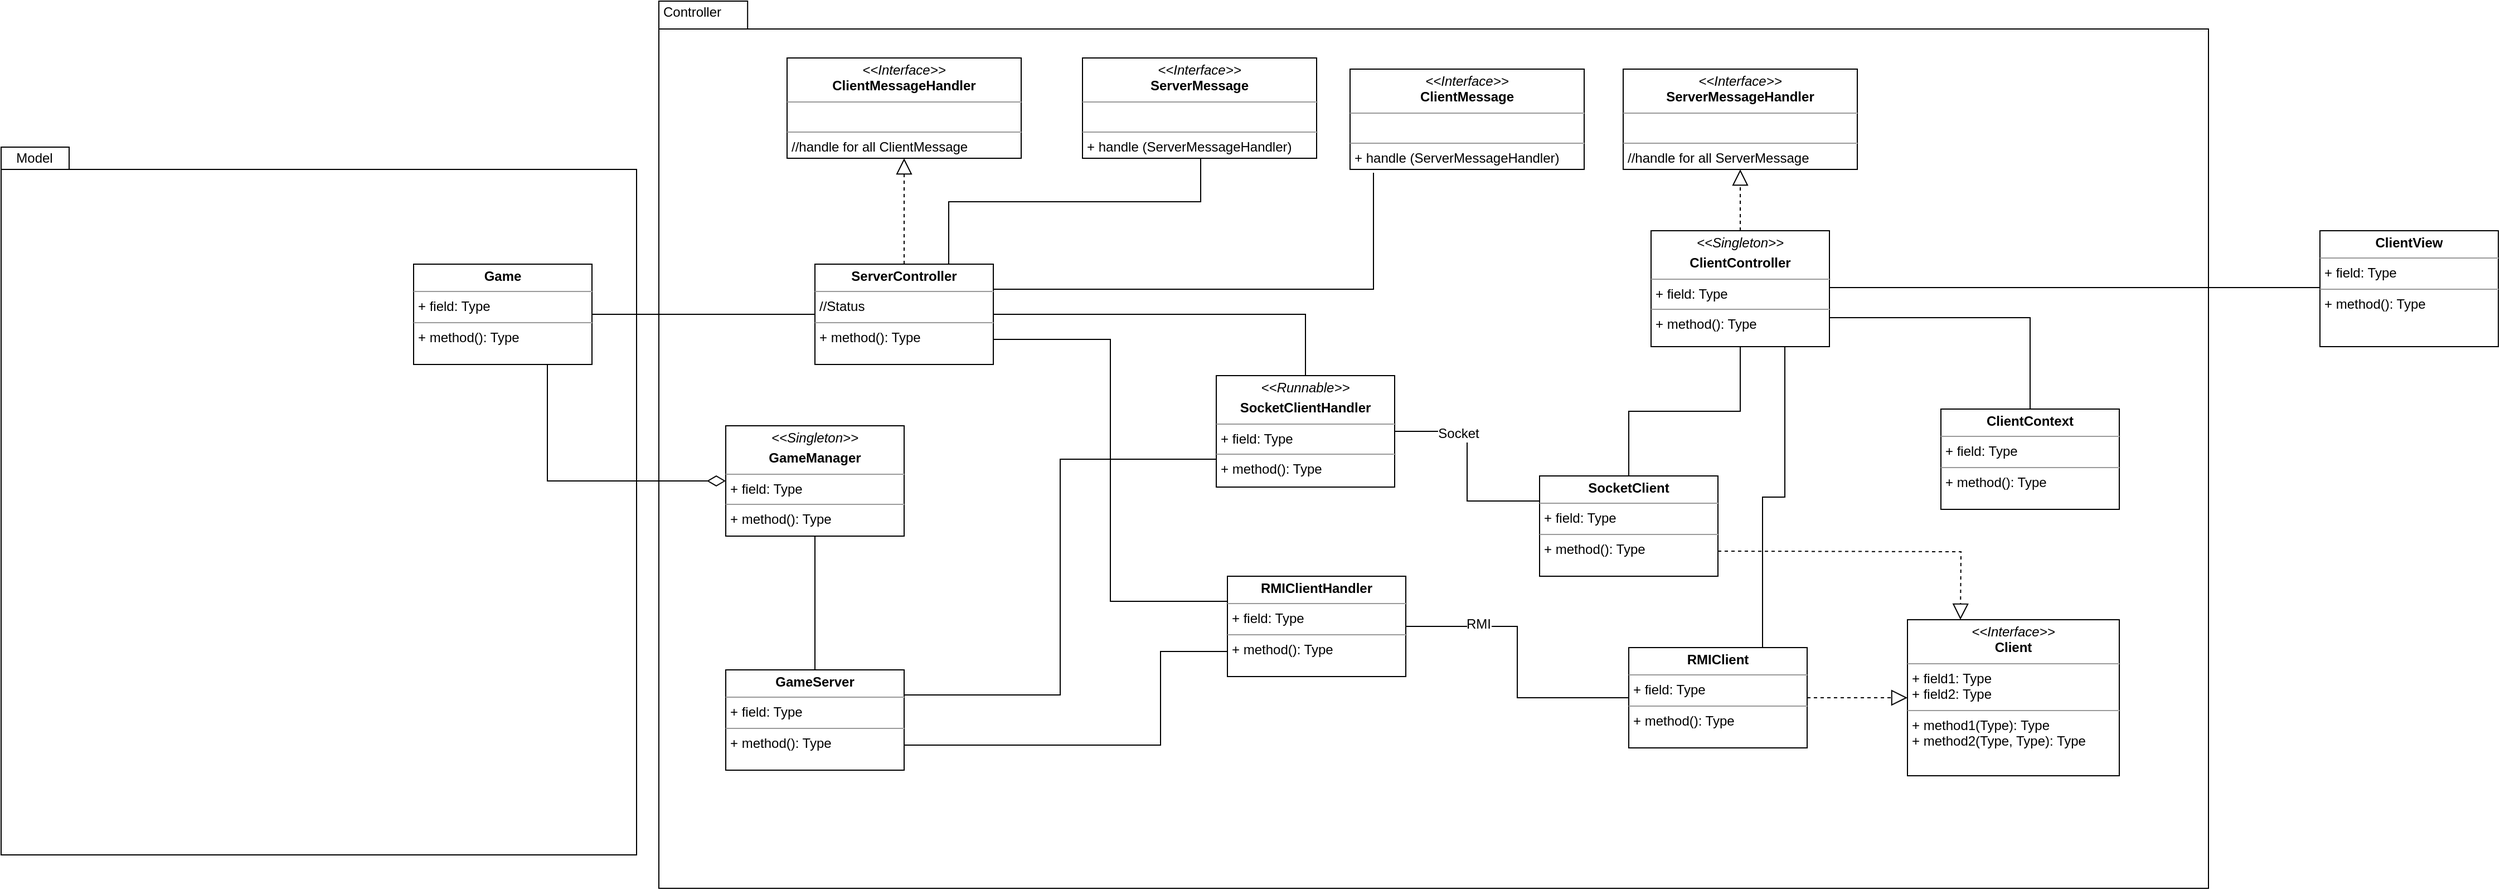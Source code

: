 <mxfile version="10.6.7" type="device"><diagram id="B-Fk8EZy92dVGZj2xUJW" name="Page-1"><mxGraphModel dx="1442" dy="1046" grid="1" gridSize="10" guides="1" tooltips="1" connect="1" arrows="1" fold="1" page="1" pageScale="1" pageWidth="1169" pageHeight="1654" math="0" shadow="0"><root><mxCell id="0"/><mxCell id="1" parent="0"/><mxCell id="_Hetym481YWSwNtasXoo-27" value="" style="shape=folder;fontStyle=1;spacingTop=10;tabWidth=61;tabHeight=20;tabPosition=left;html=1;" parent="1" vertex="1"><mxGeometry x="30" y="511" width="570" height="635" as="geometry"/></mxCell><mxCell id="_Hetym481YWSwNtasXoo-1" value="" style="shape=folder;fontStyle=1;spacingTop=10;tabWidth=62;tabHeight=25;tabPosition=left;html=1;" parent="1" vertex="1"><mxGeometry x="620" y="380" width="1390" height="796" as="geometry"/></mxCell><mxCell id="_Hetym481YWSwNtasXoo-7" value="&lt;p style=&quot;margin: 0px ; margin-top: 4px ; text-align: center&quot;&gt;&lt;b&gt;Game&lt;/b&gt;&lt;/p&gt;&lt;hr size=&quot;1&quot;&gt;&lt;p style=&quot;margin: 0px ; margin-left: 4px&quot;&gt;+ field: Type&lt;/p&gt;&lt;hr size=&quot;1&quot;&gt;&lt;p style=&quot;margin: 0px ; margin-left: 4px&quot;&gt;+ method(): Type&lt;/p&gt;" style="verticalAlign=top;align=left;overflow=fill;fontSize=12;fontFamily=Helvetica;html=1;" parent="1" vertex="1"><mxGeometry x="400" y="616" width="160" height="90" as="geometry"/></mxCell><mxCell id="_Hetym481YWSwNtasXoo-8" value="&lt;p style=&quot;margin: 0px ; margin-top: 4px ; text-align: center&quot;&gt;&lt;b&gt;ClientView&lt;/b&gt;&lt;/p&gt;&lt;hr size=&quot;1&quot;&gt;&lt;p style=&quot;margin: 0px ; margin-left: 4px&quot;&gt;+ field: Type&lt;/p&gt;&lt;hr size=&quot;1&quot;&gt;&lt;p style=&quot;margin: 0px ; margin-left: 4px&quot;&gt;+ method(): Type&lt;/p&gt;" style="verticalAlign=top;align=left;overflow=fill;fontSize=12;fontFamily=Helvetica;html=1;" parent="1" vertex="1"><mxGeometry x="2110" y="586" width="160" height="104" as="geometry"/></mxCell><mxCell id="_Hetym481YWSwNtasXoo-25" style="edgeStyle=orthogonalEdgeStyle;rounded=0;orthogonalLoop=1;jettySize=auto;html=1;exitX=1;exitY=0.5;exitDx=0;exitDy=0;entryX=0;entryY=0.5;entryDx=0;entryDy=0;endArrow=none;endFill=0;" parent="1" source="_Hetym481YWSwNtasXoo-9" target="_Hetym481YWSwNtasXoo-8" edge="1"><mxGeometry relative="1" as="geometry"><Array as="points"><mxPoint x="2070" y="637"/><mxPoint x="2070" y="637"/></Array></mxGeometry></mxCell><mxCell id="_Hetym481YWSwNtasXoo-33" style="edgeStyle=orthogonalEdgeStyle;rounded=0;orthogonalLoop=1;jettySize=auto;html=1;exitX=1;exitY=0.75;exitDx=0;exitDy=0;endArrow=none;endFill=0;" parent="1" source="_Hetym481YWSwNtasXoo-9" target="_Hetym481YWSwNtasXoo-32" edge="1"><mxGeometry relative="1" as="geometry"/></mxCell><mxCell id="_Hetym481YWSwNtasXoo-9" value="&lt;p style=&quot;margin: 0px ; margin-top: 4px ; text-align: center&quot;&gt;&lt;i&gt;&amp;lt;&amp;lt;Singleton&amp;gt;&amp;gt;&lt;/i&gt;&lt;/p&gt;&lt;p style=&quot;margin: 0px ; margin-top: 4px ; text-align: center&quot;&gt;&lt;b&gt;ClientController&lt;/b&gt;&lt;/p&gt;&lt;hr size=&quot;1&quot;&gt;&lt;p style=&quot;margin: 0px ; margin-left: 4px&quot;&gt;+ field: Type&lt;/p&gt;&lt;hr size=&quot;1&quot;&gt;&lt;p style=&quot;margin: 0px ; margin-left: 4px&quot;&gt;+ method(): Type&lt;/p&gt;" style="verticalAlign=top;align=left;overflow=fill;fontSize=12;fontFamily=Helvetica;html=1;" parent="1" vertex="1"><mxGeometry x="1510" y="586" width="160" height="104" as="geometry"/></mxCell><mxCell id="_Hetym481YWSwNtasXoo-24" style="edgeStyle=orthogonalEdgeStyle;rounded=0;orthogonalLoop=1;jettySize=auto;html=1;exitX=0.5;exitY=0;exitDx=0;exitDy=0;entryX=0.5;entryY=1;entryDx=0;entryDy=0;endArrow=none;endFill=0;" parent="1" source="_Hetym481YWSwNtasXoo-10" target="_Hetym481YWSwNtasXoo-9" edge="1"><mxGeometry relative="1" as="geometry"/></mxCell><mxCell id="_Hetym481YWSwNtasXoo-10" value="&lt;p style=&quot;margin: 0px ; margin-top: 4px ; text-align: center&quot;&gt;&lt;b&gt;SocketClient&lt;/b&gt;&lt;/p&gt;&lt;hr size=&quot;1&quot;&gt;&lt;p style=&quot;margin: 0px ; margin-left: 4px&quot;&gt;+ field: Type&lt;/p&gt;&lt;hr size=&quot;1&quot;&gt;&lt;p style=&quot;margin: 0px ; margin-left: 4px&quot;&gt;+ method(): Type&lt;/p&gt;" style="verticalAlign=top;align=left;overflow=fill;fontSize=12;fontFamily=Helvetica;html=1;" parent="1" vertex="1"><mxGeometry x="1410" y="806" width="160" height="90" as="geometry"/></mxCell><mxCell id="_Hetym481YWSwNtasXoo-26" style="edgeStyle=orthogonalEdgeStyle;rounded=0;orthogonalLoop=1;jettySize=auto;html=1;exitX=0;exitY=0.5;exitDx=0;exitDy=0;entryX=1;entryY=0.5;entryDx=0;entryDy=0;endArrow=none;endFill=0;startArrow=none;startFill=0;startSize=14;" parent="1" source="_Hetym481YWSwNtasXoo-11" target="_Hetym481YWSwNtasXoo-7" edge="1"><mxGeometry relative="1" as="geometry"/></mxCell><mxCell id="DITcMnPcCLA8It53f2bb-11" style="edgeStyle=orthogonalEdgeStyle;rounded=0;orthogonalLoop=1;jettySize=auto;html=1;exitX=1;exitY=0.25;exitDx=0;exitDy=0;entryX=0.1;entryY=1.033;entryDx=0;entryDy=0;entryPerimeter=0;endArrow=none;endFill=0;" parent="1" source="_Hetym481YWSwNtasXoo-11" target="DITcMnPcCLA8It53f2bb-3" edge="1"><mxGeometry relative="1" as="geometry"/></mxCell><mxCell id="_Hetym481YWSwNtasXoo-11" value="&lt;p style=&quot;margin: 0px ; margin-top: 4px ; text-align: center&quot;&gt;&lt;b&gt;ServerController&lt;/b&gt;&lt;/p&gt;&lt;hr size=&quot;1&quot;&gt;&lt;p style=&quot;margin: 0px ; margin-left: 4px&quot;&gt;//Status&lt;/p&gt;&lt;hr size=&quot;1&quot;&gt;&lt;p style=&quot;margin: 0px ; margin-left: 4px&quot;&gt;+ method(): Type&lt;/p&gt;" style="verticalAlign=top;align=left;overflow=fill;fontSize=12;fontFamily=Helvetica;html=1;" parent="1" vertex="1"><mxGeometry x="760" y="616" width="160" height="90" as="geometry"/></mxCell><mxCell id="_Hetym481YWSwNtasXoo-23" style="edgeStyle=orthogonalEdgeStyle;rounded=0;orthogonalLoop=1;jettySize=auto;html=1;exitX=1;exitY=0.5;exitDx=0;exitDy=0;entryX=0;entryY=0.5;entryDx=0;entryDy=0;endArrow=none;endFill=0;" parent="1" source="_Hetym481YWSwNtasXoo-12" target="i9JCn7BGPy8pryA2X0ug-10" edge="1"><mxGeometry relative="1" as="geometry"><mxPoint x="1490" y="1000" as="targetPoint"/></mxGeometry></mxCell><mxCell id="_Hetym481YWSwNtasXoo-35" value="RMI" style="text;html=1;resizable=0;points=[];align=center;verticalAlign=middle;labelBackgroundColor=#ffffff;" parent="_Hetym481YWSwNtasXoo-23" vertex="1" connectable="0"><mxGeometry x="-0.511" y="2" relative="1" as="geometry"><mxPoint as="offset"/></mxGeometry></mxCell><mxCell id="_Hetym481YWSwNtasXoo-30" style="edgeStyle=orthogonalEdgeStyle;rounded=0;orthogonalLoop=1;jettySize=auto;html=1;exitX=0;exitY=0.25;exitDx=0;exitDy=0;entryX=1;entryY=0.75;entryDx=0;entryDy=0;endArrow=none;endFill=0;" parent="1" source="_Hetym481YWSwNtasXoo-12" target="_Hetym481YWSwNtasXoo-11" edge="1"><mxGeometry relative="1" as="geometry"/></mxCell><mxCell id="_Hetym481YWSwNtasXoo-12" value="&lt;p style=&quot;margin: 0px ; margin-top: 4px ; text-align: center&quot;&gt;&lt;b&gt;RMIClientHandler&lt;/b&gt;&lt;/p&gt;&lt;hr size=&quot;1&quot;&gt;&lt;p style=&quot;margin: 0px ; margin-left: 4px&quot;&gt;+ field: Type&lt;/p&gt;&lt;hr size=&quot;1&quot;&gt;&lt;p style=&quot;margin: 0px ; margin-left: 4px&quot;&gt;+ method(): Type&lt;/p&gt;" style="verticalAlign=top;align=left;overflow=fill;fontSize=12;fontFamily=Helvetica;html=1;" parent="1" vertex="1"><mxGeometry x="1130" y="896" width="160" height="90" as="geometry"/></mxCell><mxCell id="_Hetym481YWSwNtasXoo-19" style="edgeStyle=orthogonalEdgeStyle;rounded=0;orthogonalLoop=1;jettySize=auto;html=1;exitX=0.5;exitY=0;exitDx=0;exitDy=0;entryX=1;entryY=0.5;entryDx=0;entryDy=0;endArrow=none;endFill=0;" parent="1" source="_Hetym481YWSwNtasXoo-13" target="_Hetym481YWSwNtasXoo-11" edge="1"><mxGeometry relative="1" as="geometry"/></mxCell><mxCell id="_Hetym481YWSwNtasXoo-22" style="edgeStyle=orthogonalEdgeStyle;rounded=0;orthogonalLoop=1;jettySize=auto;html=1;exitX=1;exitY=0.5;exitDx=0;exitDy=0;entryX=0;entryY=0.25;entryDx=0;entryDy=0;endArrow=none;endFill=0;" parent="1" source="_Hetym481YWSwNtasXoo-13" target="_Hetym481YWSwNtasXoo-10" edge="1"><mxGeometry relative="1" as="geometry"/></mxCell><mxCell id="_Hetym481YWSwNtasXoo-34" value="Socket" style="text;html=1;resizable=0;points=[];align=center;verticalAlign=middle;labelBackgroundColor=#ffffff;" parent="_Hetym481YWSwNtasXoo-22" vertex="1" connectable="0"><mxGeometry x="-0.414" y="-2" relative="1" as="geometry"><mxPoint as="offset"/></mxGeometry></mxCell><mxCell id="_Hetym481YWSwNtasXoo-13" value="&lt;p style=&quot;margin: 0px ; margin-top: 4px ; text-align: center&quot;&gt;&lt;i&gt;&amp;lt;&amp;lt;Runnable&amp;gt;&amp;gt;&lt;/i&gt;&lt;/p&gt;&lt;p style=&quot;margin: 0px ; margin-top: 4px ; text-align: center&quot;&gt;&lt;b&gt;SocketClientHandler&lt;/b&gt;&lt;/p&gt;&lt;hr size=&quot;1&quot;&gt;&lt;p style=&quot;margin: 0px ; margin-left: 4px&quot;&gt;+ field: Type&lt;/p&gt;&lt;hr size=&quot;1&quot;&gt;&lt;p style=&quot;margin: 0px ; margin-left: 4px&quot;&gt;+ method(): Type&lt;/p&gt;" style="verticalAlign=top;align=left;overflow=fill;fontSize=12;fontFamily=Helvetica;html=1;" parent="1" vertex="1"><mxGeometry x="1120" y="716" width="160" height="100" as="geometry"/></mxCell><mxCell id="_Hetym481YWSwNtasXoo-20" style="edgeStyle=orthogonalEdgeStyle;rounded=0;orthogonalLoop=1;jettySize=auto;html=1;exitX=1;exitY=0.25;exitDx=0;exitDy=0;entryX=0;entryY=0.75;entryDx=0;entryDy=0;endArrow=none;endFill=0;" parent="1" source="_Hetym481YWSwNtasXoo-14" target="_Hetym481YWSwNtasXoo-13" edge="1"><mxGeometry relative="1" as="geometry"/></mxCell><mxCell id="_Hetym481YWSwNtasXoo-21" style="edgeStyle=orthogonalEdgeStyle;rounded=0;orthogonalLoop=1;jettySize=auto;html=1;exitX=1;exitY=0.75;exitDx=0;exitDy=0;entryX=0;entryY=0.75;entryDx=0;entryDy=0;endArrow=none;endFill=0;" parent="1" source="_Hetym481YWSwNtasXoo-14" target="_Hetym481YWSwNtasXoo-12" edge="1"><mxGeometry relative="1" as="geometry"><Array as="points"><mxPoint x="1070" y="1048"/><mxPoint x="1070" y="964"/></Array></mxGeometry></mxCell><mxCell id="i9JCn7BGPy8pryA2X0ug-22" style="edgeStyle=orthogonalEdgeStyle;rounded=0;orthogonalLoop=1;jettySize=auto;html=1;exitX=0.5;exitY=0;exitDx=0;exitDy=0;entryX=0.5;entryY=1;entryDx=0;entryDy=0;endArrow=none;endFill=0;" parent="1" source="_Hetym481YWSwNtasXoo-14" target="i9JCn7BGPy8pryA2X0ug-19" edge="1"><mxGeometry relative="1" as="geometry"/></mxCell><mxCell id="_Hetym481YWSwNtasXoo-14" value="&lt;p style=&quot;margin: 0px ; margin-top: 4px ; text-align: center&quot;&gt;&lt;b&gt;GameServer&lt;/b&gt;&lt;/p&gt;&lt;hr size=&quot;1&quot;&gt;&lt;p style=&quot;margin: 0px ; margin-left: 4px&quot;&gt;+ field: Type&lt;/p&gt;&lt;hr size=&quot;1&quot;&gt;&lt;p style=&quot;margin: 0px ; margin-left: 4px&quot;&gt;+ method(): Type&lt;/p&gt;" style="verticalAlign=top;align=left;overflow=fill;fontSize=12;fontFamily=Helvetica;html=1;" parent="1" vertex="1"><mxGeometry x="680" y="980" width="160" height="90" as="geometry"/></mxCell><mxCell id="_Hetym481YWSwNtasXoo-28" value="Model" style="text;html=1;strokeColor=none;fillColor=none;align=center;verticalAlign=middle;whiteSpace=wrap;rounded=0;" parent="1" vertex="1"><mxGeometry x="40" y="511" width="40" height="20" as="geometry"/></mxCell><mxCell id="_Hetym481YWSwNtasXoo-29" value="Controller" style="text;html=1;strokeColor=none;fillColor=none;align=center;verticalAlign=middle;whiteSpace=wrap;rounded=0;" parent="1" vertex="1"><mxGeometry x="630" y="380" width="40" height="20" as="geometry"/></mxCell><mxCell id="_Hetym481YWSwNtasXoo-32" value="&lt;p style=&quot;margin: 0px ; margin-top: 4px ; text-align: center&quot;&gt;&lt;b&gt;ClientContext&lt;/b&gt;&lt;/p&gt;&lt;hr size=&quot;1&quot;&gt;&lt;p style=&quot;margin: 0px ; margin-left: 4px&quot;&gt;+ field: Type&lt;/p&gt;&lt;hr size=&quot;1&quot;&gt;&lt;p style=&quot;margin: 0px ; margin-left: 4px&quot;&gt;+ method(): Type&lt;/p&gt;" style="verticalAlign=top;align=left;overflow=fill;fontSize=12;fontFamily=Helvetica;html=1;" parent="1" vertex="1"><mxGeometry x="1770" y="746" width="160" height="90" as="geometry"/></mxCell><mxCell id="i9JCn7BGPy8pryA2X0ug-9" value="&lt;p style=&quot;margin: 0px ; margin-top: 4px ; text-align: center&quot;&gt;&lt;i&gt;&amp;lt;&amp;lt;Interface&amp;gt;&amp;gt;&lt;/i&gt;&lt;br&gt;&lt;b&gt;Client&lt;/b&gt;&lt;/p&gt;&lt;hr size=&quot;1&quot;&gt;&lt;p style=&quot;margin: 0px ; margin-left: 4px&quot;&gt;+ field1: Type&lt;br&gt;+ field2: Type&lt;/p&gt;&lt;hr size=&quot;1&quot;&gt;&lt;p style=&quot;margin: 0px ; margin-left: 4px&quot;&gt;+ method1(Type): Type&lt;br&gt;+ method2(Type, Type): Type&lt;/p&gt;" style="verticalAlign=top;align=left;overflow=fill;fontSize=12;fontFamily=Helvetica;html=1;" parent="1" vertex="1"><mxGeometry x="1740" y="935" width="190" height="140" as="geometry"/></mxCell><mxCell id="i9JCn7BGPy8pryA2X0ug-15" style="edgeStyle=orthogonalEdgeStyle;rounded=0;orthogonalLoop=1;jettySize=auto;html=1;exitX=0.75;exitY=0;exitDx=0;exitDy=0;entryX=0.75;entryY=1;entryDx=0;entryDy=0;endArrow=none;endFill=0;" parent="1" source="i9JCn7BGPy8pryA2X0ug-10" target="_Hetym481YWSwNtasXoo-9" edge="1"><mxGeometry relative="1" as="geometry"/></mxCell><mxCell id="i9JCn7BGPy8pryA2X0ug-10" value="&lt;p style=&quot;margin: 0px ; margin-top: 4px ; text-align: center&quot;&gt;&lt;b&gt;RMIClient&lt;/b&gt;&lt;/p&gt;&lt;hr size=&quot;1&quot;&gt;&lt;p style=&quot;margin: 0px ; margin-left: 4px&quot;&gt;+ field: Type&lt;/p&gt;&lt;hr size=&quot;1&quot;&gt;&lt;p style=&quot;margin: 0px ; margin-left: 4px&quot;&gt;+ method(): Type&lt;/p&gt;" style="verticalAlign=top;align=left;overflow=fill;fontSize=12;fontFamily=Helvetica;html=1;" parent="1" vertex="1"><mxGeometry x="1490" y="960" width="160" height="90" as="geometry"/></mxCell><mxCell id="i9JCn7BGPy8pryA2X0ug-12" value="" style="endArrow=block;dashed=1;endFill=0;endSize=12;html=1;exitX=1;exitY=0.5;exitDx=0;exitDy=0;entryX=0;entryY=0.5;entryDx=0;entryDy=0;" parent="1" source="i9JCn7BGPy8pryA2X0ug-10" target="i9JCn7BGPy8pryA2X0ug-9" edge="1"><mxGeometry width="160" relative="1" as="geometry"><mxPoint x="930" y="1170" as="sourcePoint"/><mxPoint x="1090" y="1170" as="targetPoint"/></mxGeometry></mxCell><mxCell id="i9JCn7BGPy8pryA2X0ug-13" value="" style="endArrow=block;dashed=1;endFill=0;endSize=12;html=1;exitX=1;exitY=0.75;exitDx=0;exitDy=0;entryX=0.25;entryY=0;entryDx=0;entryDy=0;rounded=0;" parent="1" source="_Hetym481YWSwNtasXoo-10" target="i9JCn7BGPy8pryA2X0ug-9" edge="1"><mxGeometry width="160" relative="1" as="geometry"><mxPoint x="930" y="1170" as="sourcePoint"/><mxPoint x="1090" y="1170" as="targetPoint"/><Array as="points"><mxPoint x="1788" y="874"/></Array></mxGeometry></mxCell><mxCell id="i9JCn7BGPy8pryA2X0ug-21" style="edgeStyle=orthogonalEdgeStyle;rounded=0;orthogonalLoop=1;jettySize=auto;html=1;exitX=0;exitY=0.5;exitDx=0;exitDy=0;entryX=0.75;entryY=1;entryDx=0;entryDy=0;startArrow=diamondThin;startFill=0;startSize=14;endArrow=none;endFill=0;" parent="1" source="i9JCn7BGPy8pryA2X0ug-19" target="_Hetym481YWSwNtasXoo-7" edge="1"><mxGeometry relative="1" as="geometry"/></mxCell><mxCell id="i9JCn7BGPy8pryA2X0ug-19" value="&lt;p style=&quot;margin: 0px ; margin-top: 4px ; text-align: center&quot;&gt;&lt;i&gt;&amp;lt;&amp;lt;Singleton&amp;gt;&amp;gt;&lt;/i&gt;&lt;/p&gt;&lt;p style=&quot;margin: 0px ; margin-top: 4px ; text-align: center&quot;&gt;&lt;b&gt;GameManager&lt;/b&gt;&lt;/p&gt;&lt;hr size=&quot;1&quot;&gt;&lt;p style=&quot;margin: 0px ; margin-left: 4px&quot;&gt;+ field: Type&lt;/p&gt;&lt;hr size=&quot;1&quot;&gt;&lt;p style=&quot;margin: 0px ; margin-left: 4px&quot;&gt;+ method(): Type&lt;/p&gt;" style="verticalAlign=top;align=left;overflow=fill;fontSize=12;fontFamily=Helvetica;html=1;" parent="1" vertex="1"><mxGeometry x="680" y="761" width="160" height="99" as="geometry"/></mxCell><mxCell id="DITcMnPcCLA8It53f2bb-2" value="&lt;p style=&quot;margin: 0px ; margin-top: 4px ; text-align: center&quot;&gt;&lt;i&gt;&amp;lt;&amp;lt;Interface&amp;gt;&amp;gt;&lt;/i&gt;&lt;br&gt;&lt;b&gt;ServerMessage&lt;/b&gt;&lt;/p&gt;&lt;hr size=&quot;1&quot;&gt;&lt;p style=&quot;margin: 0px ; margin-left: 4px&quot;&gt;&lt;br&gt;&lt;/p&gt;&lt;hr size=&quot;1&quot;&gt;&lt;p style=&quot;margin: 0px ; margin-left: 4px&quot;&gt;+ handle (ServerMessageHandler)&lt;/p&gt;" style="verticalAlign=top;align=left;overflow=fill;fontSize=12;fontFamily=Helvetica;html=1;" parent="1" vertex="1"><mxGeometry x="1000" y="431" width="210" height="90" as="geometry"/></mxCell><mxCell id="DITcMnPcCLA8It53f2bb-3" value="&lt;p style=&quot;margin: 0px ; margin-top: 4px ; text-align: center&quot;&gt;&lt;i&gt;&amp;lt;&amp;lt;Interface&amp;gt;&amp;gt;&lt;/i&gt;&lt;br&gt;&lt;b&gt;ClientMessage&lt;/b&gt;&lt;/p&gt;&lt;hr size=&quot;1&quot;&gt;&lt;p style=&quot;margin: 0px ; margin-left: 4px&quot;&gt;&lt;br&gt;&lt;/p&gt;&lt;hr size=&quot;1&quot;&gt;&lt;p style=&quot;margin: 0px ; margin-left: 4px&quot;&gt;+ handle (ServerMessageHandler)&lt;/p&gt;" style="verticalAlign=top;align=left;overflow=fill;fontSize=12;fontFamily=Helvetica;html=1;" parent="1" vertex="1"><mxGeometry x="1240" y="441" width="210" height="90" as="geometry"/></mxCell><mxCell id="DITcMnPcCLA8It53f2bb-8" value="" style="endArrow=none;html=1;edgeStyle=orthogonalEdgeStyle;exitX=0.5;exitY=1;exitDx=0;exitDy=0;entryX=0.75;entryY=0;entryDx=0;entryDy=0;rounded=0;" parent="1" source="DITcMnPcCLA8It53f2bb-2" target="_Hetym481YWSwNtasXoo-11" edge="1"><mxGeometry relative="1" as="geometry"><mxPoint x="950" y="560" as="sourcePoint"/><mxPoint x="1110" y="560" as="targetPoint"/><Array as="points"><mxPoint x="1106" y="560"/><mxPoint x="880" y="560"/></Array></mxGeometry></mxCell><mxCell id="DITcMnPcCLA8It53f2bb-9" value="" style="resizable=0;html=1;align=left;verticalAlign=bottom;labelBackgroundColor=#ffffff;fontSize=10;" parent="DITcMnPcCLA8It53f2bb-8" connectable="0" vertex="1"><mxGeometry x="-1" relative="1" as="geometry"/></mxCell><mxCell id="DITcMnPcCLA8It53f2bb-10" value="" style="resizable=0;html=1;align=right;verticalAlign=bottom;labelBackgroundColor=#ffffff;fontSize=10;" parent="DITcMnPcCLA8It53f2bb-8" connectable="0" vertex="1"><mxGeometry x="1" relative="1" as="geometry"/></mxCell><mxCell id="DITcMnPcCLA8It53f2bb-12" value="&lt;p style=&quot;margin: 0px ; margin-top: 4px ; text-align: center&quot;&gt;&lt;i&gt;&amp;lt;&amp;lt;Interface&amp;gt;&amp;gt;&lt;/i&gt;&lt;br&gt;&lt;b&gt;ClientMessageHandler&lt;/b&gt;&lt;/p&gt;&lt;hr size=&quot;1&quot;&gt;&lt;p style=&quot;margin: 0px ; margin-left: 4px&quot;&gt;&lt;br&gt;&lt;/p&gt;&lt;hr size=&quot;1&quot;&gt;&lt;p style=&quot;margin: 0px ; margin-left: 4px&quot;&gt;//handle for all ClientMessage&lt;/p&gt;" style="verticalAlign=top;align=left;overflow=fill;fontSize=12;fontFamily=Helvetica;html=1;" parent="1" vertex="1"><mxGeometry x="735" y="431" width="210" height="90" as="geometry"/></mxCell><mxCell id="DITcMnPcCLA8It53f2bb-14" value="" style="endArrow=block;dashed=1;endFill=0;endSize=12;html=1;entryX=0.5;entryY=1;entryDx=0;entryDy=0;exitX=0.5;exitY=0;exitDx=0;exitDy=0;" parent="1" source="_Hetym481YWSwNtasXoo-11" target="DITcMnPcCLA8It53f2bb-12" edge="1"><mxGeometry width="160" relative="1" as="geometry"><mxPoint x="1040" y="580" as="sourcePoint"/><mxPoint x="1200" y="580" as="targetPoint"/></mxGeometry></mxCell><mxCell id="DITcMnPcCLA8It53f2bb-15" value="&lt;p style=&quot;margin: 0px ; margin-top: 4px ; text-align: center&quot;&gt;&lt;i&gt;&amp;lt;&amp;lt;Interface&amp;gt;&amp;gt;&lt;/i&gt;&lt;br&gt;&lt;b&gt;ServerMessageHandler&lt;/b&gt;&lt;/p&gt;&lt;hr size=&quot;1&quot;&gt;&lt;p style=&quot;margin: 0px ; margin-left: 4px&quot;&gt;&lt;br&gt;&lt;/p&gt;&lt;hr size=&quot;1&quot;&gt;&lt;p style=&quot;margin: 0px ; margin-left: 4px&quot;&gt;//handle for all ServerMessage&lt;/p&gt;" style="verticalAlign=top;align=left;overflow=fill;fontSize=12;fontFamily=Helvetica;html=1;" parent="1" vertex="1"><mxGeometry x="1485" y="441" width="210" height="90" as="geometry"/></mxCell><mxCell id="DITcMnPcCLA8It53f2bb-16" value="" style="endArrow=block;dashed=1;endFill=0;endSize=12;html=1;entryX=0.5;entryY=1;entryDx=0;entryDy=0;exitX=0.5;exitY=0;exitDx=0;exitDy=0;" parent="1" source="_Hetym481YWSwNtasXoo-9" target="DITcMnPcCLA8It53f2bb-15" edge="1"><mxGeometry width="160" relative="1" as="geometry"><mxPoint x="1470" y="570" as="sourcePoint"/><mxPoint x="1630" y="570" as="targetPoint"/></mxGeometry></mxCell></root></mxGraphModel></diagram></mxfile>